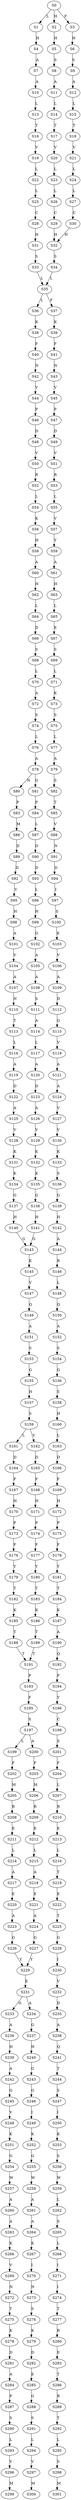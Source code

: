 strict digraph  {
	S0 -> S1 [ label = L ];
	S0 -> S2 [ label = H ];
	S0 -> S3 [ label = F ];
	S1 -> S4 [ label = H ];
	S2 -> S5 [ label = H ];
	S3 -> S6 [ label = H ];
	S4 -> S7 [ label = A ];
	S5 -> S8 [ label = S ];
	S6 -> S9 [ label = S ];
	S7 -> S10 [ label = A ];
	S8 -> S11 [ label = A ];
	S9 -> S12 [ label = A ];
	S10 -> S13 [ label = L ];
	S11 -> S14 [ label = L ];
	S12 -> S15 [ label = L ];
	S13 -> S16 [ label = T ];
	S14 -> S17 [ label = T ];
	S15 -> S18 [ label = T ];
	S16 -> S19 [ label = V ];
	S17 -> S20 [ label = V ];
	S18 -> S21 [ label = V ];
	S19 -> S22 [ label = L ];
	S20 -> S23 [ label = L ];
	S21 -> S24 [ label = L ];
	S22 -> S25 [ label = L ];
	S23 -> S26 [ label = L ];
	S24 -> S27 [ label = L ];
	S25 -> S28 [ label = C ];
	S26 -> S29 [ label = C ];
	S27 -> S30 [ label = C ];
	S28 -> S31 [ label = H ];
	S29 -> S32 [ label = H ];
	S30 -> S32 [ label = H ];
	S31 -> S33 [ label = S ];
	S32 -> S34 [ label = S ];
	S33 -> S35 [ label = L ];
	S34 -> S35 [ label = L ];
	S35 -> S36 [ label = L ];
	S35 -> S37 [ label = F ];
	S36 -> S38 [ label = K ];
	S37 -> S39 [ label = K ];
	S38 -> S40 [ label = F ];
	S39 -> S41 [ label = F ];
	S40 -> S42 [ label = N ];
	S41 -> S43 [ label = N ];
	S42 -> S44 [ label = V ];
	S43 -> S45 [ label = V ];
	S44 -> S46 [ label = P ];
	S45 -> S47 [ label = P ];
	S46 -> S48 [ label = D ];
	S47 -> S49 [ label = D ];
	S48 -> S50 [ label = V ];
	S49 -> S51 [ label = V ];
	S50 -> S52 [ label = R ];
	S51 -> S53 [ label = R ];
	S52 -> S54 [ label = L ];
	S53 -> S55 [ label = L ];
	S54 -> S56 [ label = K ];
	S55 -> S57 [ label = V ];
	S56 -> S58 [ label = H ];
	S57 -> S59 [ label = Y ];
	S58 -> S60 [ label = A ];
	S59 -> S61 [ label = A ];
	S60 -> S62 [ label = H ];
	S61 -> S63 [ label = H ];
	S62 -> S64 [ label = L ];
	S63 -> S65 [ label = L ];
	S64 -> S66 [ label = D ];
	S65 -> S67 [ label = E ];
	S66 -> S68 [ label = S ];
	S67 -> S69 [ label = S ];
	S68 -> S70 [ label = L ];
	S69 -> S71 [ label = L ];
	S70 -> S72 [ label = A ];
	S71 -> S73 [ label = K ];
	S72 -> S74 [ label = S ];
	S73 -> S75 [ label = S ];
	S74 -> S76 [ label = L ];
	S75 -> S77 [ label = L ];
	S76 -> S78 [ label = A ];
	S77 -> S79 [ label = A ];
	S78 -> S80 [ label = N ];
	S78 -> S81 [ label = G ];
	S79 -> S82 [ label = S ];
	S80 -> S83 [ label = P ];
	S81 -> S84 [ label = P ];
	S82 -> S85 [ label = T ];
	S83 -> S86 [ label = M ];
	S84 -> S87 [ label = L ];
	S85 -> S88 [ label = V ];
	S86 -> S89 [ label = D ];
	S87 -> S90 [ label = D ];
	S88 -> S91 [ label = N ];
	S89 -> S92 [ label = D ];
	S90 -> S93 [ label = D ];
	S91 -> S94 [ label = D ];
	S92 -> S95 [ label = V ];
	S93 -> S96 [ label = L ];
	S94 -> S97 [ label = I ];
	S95 -> S98 [ label = H ];
	S96 -> S99 [ label = H ];
	S97 -> S100 [ label = S ];
	S98 -> S101 [ label = A ];
	S99 -> S102 [ label = G ];
	S100 -> S103 [ label = K ];
	S101 -> S104 [ label = V ];
	S102 -> S105 [ label = A ];
	S103 -> S106 [ label = V ];
	S104 -> S107 [ label = A ];
	S105 -> S108 [ label = A ];
	S106 -> S109 [ label = A ];
	S107 -> S110 [ label = N ];
	S108 -> S111 [ label = S ];
	S109 -> S112 [ label = D ];
	S110 -> S113 [ label = T ];
	S111 -> S114 [ label = A ];
	S112 -> S115 [ label = G ];
	S113 -> S116 [ label = L ];
	S114 -> S117 [ label = L ];
	S115 -> S118 [ label = V ];
	S116 -> S119 [ label = A ];
	S117 -> S120 [ label = A ];
	S118 -> S121 [ label = A ];
	S119 -> S122 [ label = D ];
	S120 -> S123 [ label = D ];
	S121 -> S124 [ label = A ];
	S122 -> S125 [ label = A ];
	S123 -> S126 [ label = A ];
	S124 -> S127 [ label = V ];
	S125 -> S128 [ label = V ];
	S126 -> S129 [ label = V ];
	S127 -> S130 [ label = V ];
	S128 -> S131 [ label = K ];
	S129 -> S132 [ label = K ];
	S130 -> S133 [ label = K ];
	S131 -> S134 [ label = K ];
	S132 -> S135 [ label = K ];
	S133 -> S136 [ label = S ];
	S134 -> S137 [ label = G ];
	S135 -> S138 [ label = G ];
	S136 -> S139 [ label = G ];
	S137 -> S140 [ label = H ];
	S138 -> S141 [ label = H ];
	S139 -> S142 [ label = H ];
	S140 -> S143 [ label = G ];
	S141 -> S143 [ label = G ];
	S142 -> S144 [ label = A ];
	S143 -> S145 [ label = K ];
	S144 -> S146 [ label = R ];
	S145 -> S147 [ label = V ];
	S146 -> S148 [ label = L ];
	S147 -> S149 [ label = Q ];
	S148 -> S150 [ label = Q ];
	S149 -> S151 [ label = A ];
	S150 -> S152 [ label = A ];
	S151 -> S153 [ label = S ];
	S152 -> S154 [ label = S ];
	S153 -> S155 [ label = G ];
	S154 -> S156 [ label = G ];
	S155 -> S157 [ label = H ];
	S156 -> S158 [ label = S ];
	S157 -> S159 [ label = S ];
	S158 -> S160 [ label = H ];
	S159 -> S161 [ label = L ];
	S159 -> S162 [ label = V ];
	S160 -> S163 [ label = L ];
	S161 -> S164 [ label = D ];
	S162 -> S165 [ label = D ];
	S163 -> S166 [ label = D ];
	S164 -> S167 [ label = F ];
	S165 -> S168 [ label = F ];
	S166 -> S169 [ label = F ];
	S167 -> S170 [ label = H ];
	S168 -> S171 [ label = H ];
	S169 -> S172 [ label = H ];
	S170 -> S173 [ label = P ];
	S171 -> S174 [ label = P ];
	S172 -> S175 [ label = P ];
	S173 -> S176 [ label = F ];
	S174 -> S177 [ label = F ];
	S175 -> S178 [ label = F ];
	S176 -> S179 [ label = Y ];
	S177 -> S180 [ label = Y ];
	S178 -> S181 [ label = Y ];
	S179 -> S182 [ label = T ];
	S180 -> S183 [ label = T ];
	S181 -> S184 [ label = T ];
	S182 -> S185 [ label = K ];
	S183 -> S186 [ label = K ];
	S184 -> S187 [ label = K ];
	S185 -> S188 [ label = T ];
	S186 -> S189 [ label = T ];
	S187 -> S190 [ label = A ];
	S188 -> S191 [ label = T ];
	S189 -> S191 [ label = T ];
	S190 -> S192 [ label = Q ];
	S191 -> S193 [ label = P ];
	S192 -> S194 [ label = P ];
	S193 -> S195 [ label = F ];
	S194 -> S196 [ label = Y ];
	S195 -> S197 [ label = S ];
	S196 -> S198 [ label = C ];
	S197 -> S199 [ label = L ];
	S197 -> S200 [ label = A ];
	S198 -> S201 [ label = S ];
	S199 -> S202 [ label = F ];
	S200 -> S203 [ label = F ];
	S201 -> S204 [ label = F ];
	S202 -> S205 [ label = M ];
	S203 -> S206 [ label = M ];
	S204 -> S207 [ label = L ];
	S205 -> S208 [ label = R ];
	S206 -> S209 [ label = R ];
	S207 -> S210 [ label = R ];
	S208 -> S211 [ label = E ];
	S209 -> S212 [ label = E ];
	S210 -> S213 [ label = E ];
	S211 -> S214 [ label = L ];
	S212 -> S215 [ label = L ];
	S213 -> S216 [ label = L ];
	S214 -> S217 [ label = A ];
	S215 -> S218 [ label = A ];
	S216 -> S219 [ label = T ];
	S217 -> S220 [ label = E ];
	S218 -> S221 [ label = E ];
	S219 -> S222 [ label = E ];
	S220 -> S223 [ label = A ];
	S221 -> S224 [ label = A ];
	S222 -> S225 [ label = T ];
	S223 -> S226 [ label = G ];
	S224 -> S227 [ label = G ];
	S225 -> S228 [ label = G ];
	S226 -> S229 [ label = Y ];
	S227 -> S229 [ label = Y ];
	S228 -> S230 [ label = I ];
	S229 -> S231 [ label = E ];
	S230 -> S232 [ label = V ];
	S231 -> S233 [ label = G ];
	S231 -> S234 [ label = A ];
	S232 -> S235 [ label = D ];
	S233 -> S236 [ label = A ];
	S234 -> S237 [ label = G ];
	S235 -> S238 [ label = A ];
	S236 -> S239 [ label = H ];
	S237 -> S240 [ label = H ];
	S238 -> S241 [ label = Q ];
	S239 -> S242 [ label = A ];
	S240 -> S243 [ label = G ];
	S241 -> S244 [ label = T ];
	S242 -> S245 [ label = G ];
	S243 -> S246 [ label = G ];
	S244 -> S247 [ label = S ];
	S245 -> S248 [ label = V ];
	S246 -> S249 [ label = I ];
	S247 -> S250 [ label = I ];
	S248 -> S251 [ label = K ];
	S249 -> S252 [ label = K ];
	S250 -> S253 [ label = K ];
	S251 -> S254 [ label = G ];
	S252 -> S255 [ label = G ];
	S253 -> S256 [ label = S ];
	S254 -> S257 [ label = W ];
	S255 -> S258 [ label = W ];
	S256 -> S259 [ label = W ];
	S257 -> S260 [ label = A ];
	S258 -> S261 [ label = A ];
	S259 -> S262 [ label = L ];
	S260 -> S263 [ label = A ];
	S261 -> S264 [ label = A ];
	S262 -> S265 [ label = S ];
	S263 -> S266 [ label = K ];
	S264 -> S267 [ label = K ];
	S265 -> S268 [ label = L ];
	S266 -> S269 [ label = V ];
	S267 -> S270 [ label = I ];
	S268 -> S271 [ label = I ];
	S269 -> S272 [ label = N ];
	S270 -> S273 [ label = N ];
	S271 -> S274 [ label = I ];
	S272 -> S275 [ label = T ];
	S273 -> S276 [ label = S ];
	S274 -> S277 [ label = T ];
	S275 -> S278 [ label = K ];
	S276 -> S279 [ label = K ];
	S277 -> S280 [ label = R ];
	S278 -> S281 [ label = D ];
	S279 -> S282 [ label = D ];
	S280 -> S283 [ label = E ];
	S281 -> S284 [ label = A ];
	S282 -> S285 [ label = E ];
	S283 -> S286 [ label = T ];
	S284 -> S287 [ label = P ];
	S285 -> S288 [ label = G ];
	S286 -> S289 [ label = R ];
	S287 -> S290 [ label = S ];
	S288 -> S291 [ label = S ];
	S289 -> S292 [ label = T ];
	S290 -> S293 [ label = L ];
	S291 -> S294 [ label = L ];
	S292 -> S295 [ label = L ];
	S293 -> S296 [ label = V ];
	S294 -> S297 [ label = V ];
	S295 -> S298 [ label = S ];
	S296 -> S299 [ label = M ];
	S297 -> S300 [ label = M ];
	S298 -> S301 [ label = M ];
}
